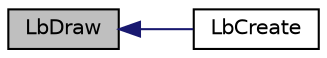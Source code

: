 digraph "LbDraw"
{
  edge [fontname="Helvetica",fontsize="10",labelfontname="Helvetica",labelfontsize="10"];
  node [fontname="Helvetica",fontsize="10",shape=record];
  rankdir="LR";
  Node1 [label="LbDraw",height=0.2,width=0.4,color="black", fillcolor="grey75", style="filled", fontcolor="black"];
  Node1 -> Node2 [dir="back",color="midnightblue",fontsize="10",style="solid"];
  Node2 [label="LbCreate",height=0.2,width=0.4,color="black", fillcolor="white", style="filled",URL="$_list_box_8h.html#a46b6f8a76f784014b5f7dbee460a6cf9"];
}
